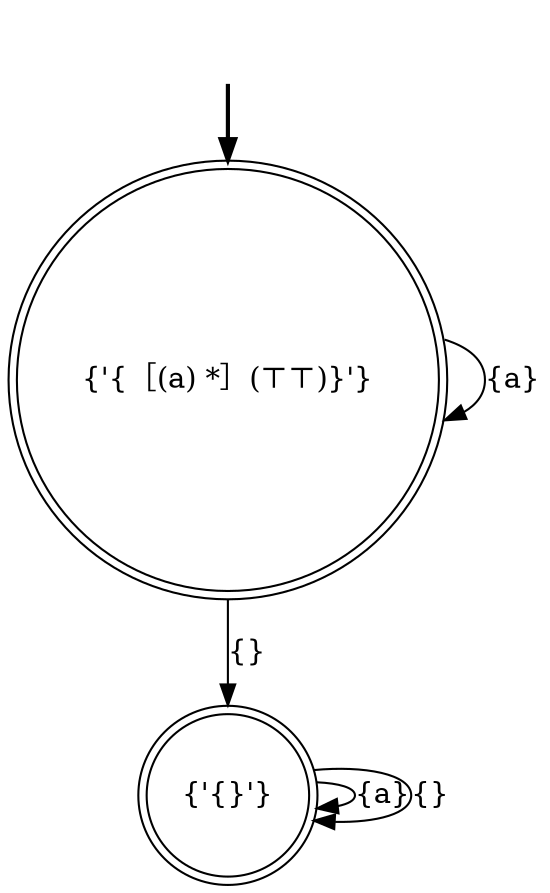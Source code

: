 digraph {
	fake [style=invisible]
	"{'{［(a) *］(⊤⊤)}'}" [root=true shape=doublecircle]
	"{'{}'}" [shape=doublecircle]
	fake -> "{'{［(a) *］(⊤⊤)}'}" [style=bold]
	"{'{［(a) *］(⊤⊤)}'}" -> "{'{［(a) *］(⊤⊤)}'}" [label="{a}"]
	"{'{}'}" -> "{'{}'}" [label="{a}"]
	"{'{［(a) *］(⊤⊤)}'}" -> "{'{}'}" [label="{}"]
	"{'{}'}" -> "{'{}'}" [label="{}"]
}
